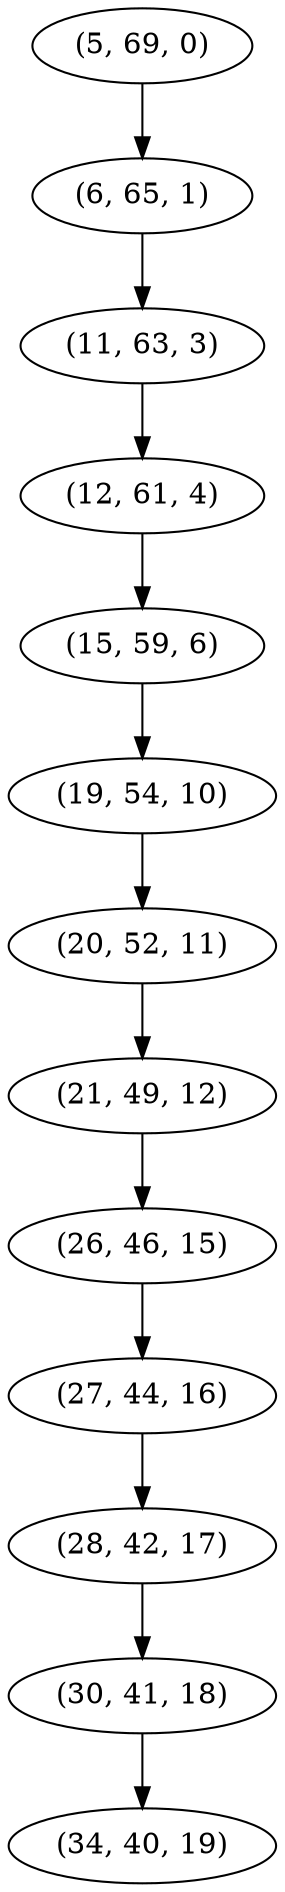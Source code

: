 digraph tree {
    "(5, 69, 0)";
    "(6, 65, 1)";
    "(11, 63, 3)";
    "(12, 61, 4)";
    "(15, 59, 6)";
    "(19, 54, 10)";
    "(20, 52, 11)";
    "(21, 49, 12)";
    "(26, 46, 15)";
    "(27, 44, 16)";
    "(28, 42, 17)";
    "(30, 41, 18)";
    "(34, 40, 19)";
    "(5, 69, 0)" -> "(6, 65, 1)";
    "(6, 65, 1)" -> "(11, 63, 3)";
    "(11, 63, 3)" -> "(12, 61, 4)";
    "(12, 61, 4)" -> "(15, 59, 6)";
    "(15, 59, 6)" -> "(19, 54, 10)";
    "(19, 54, 10)" -> "(20, 52, 11)";
    "(20, 52, 11)" -> "(21, 49, 12)";
    "(21, 49, 12)" -> "(26, 46, 15)";
    "(26, 46, 15)" -> "(27, 44, 16)";
    "(27, 44, 16)" -> "(28, 42, 17)";
    "(28, 42, 17)" -> "(30, 41, 18)";
    "(30, 41, 18)" -> "(34, 40, 19)";
}
